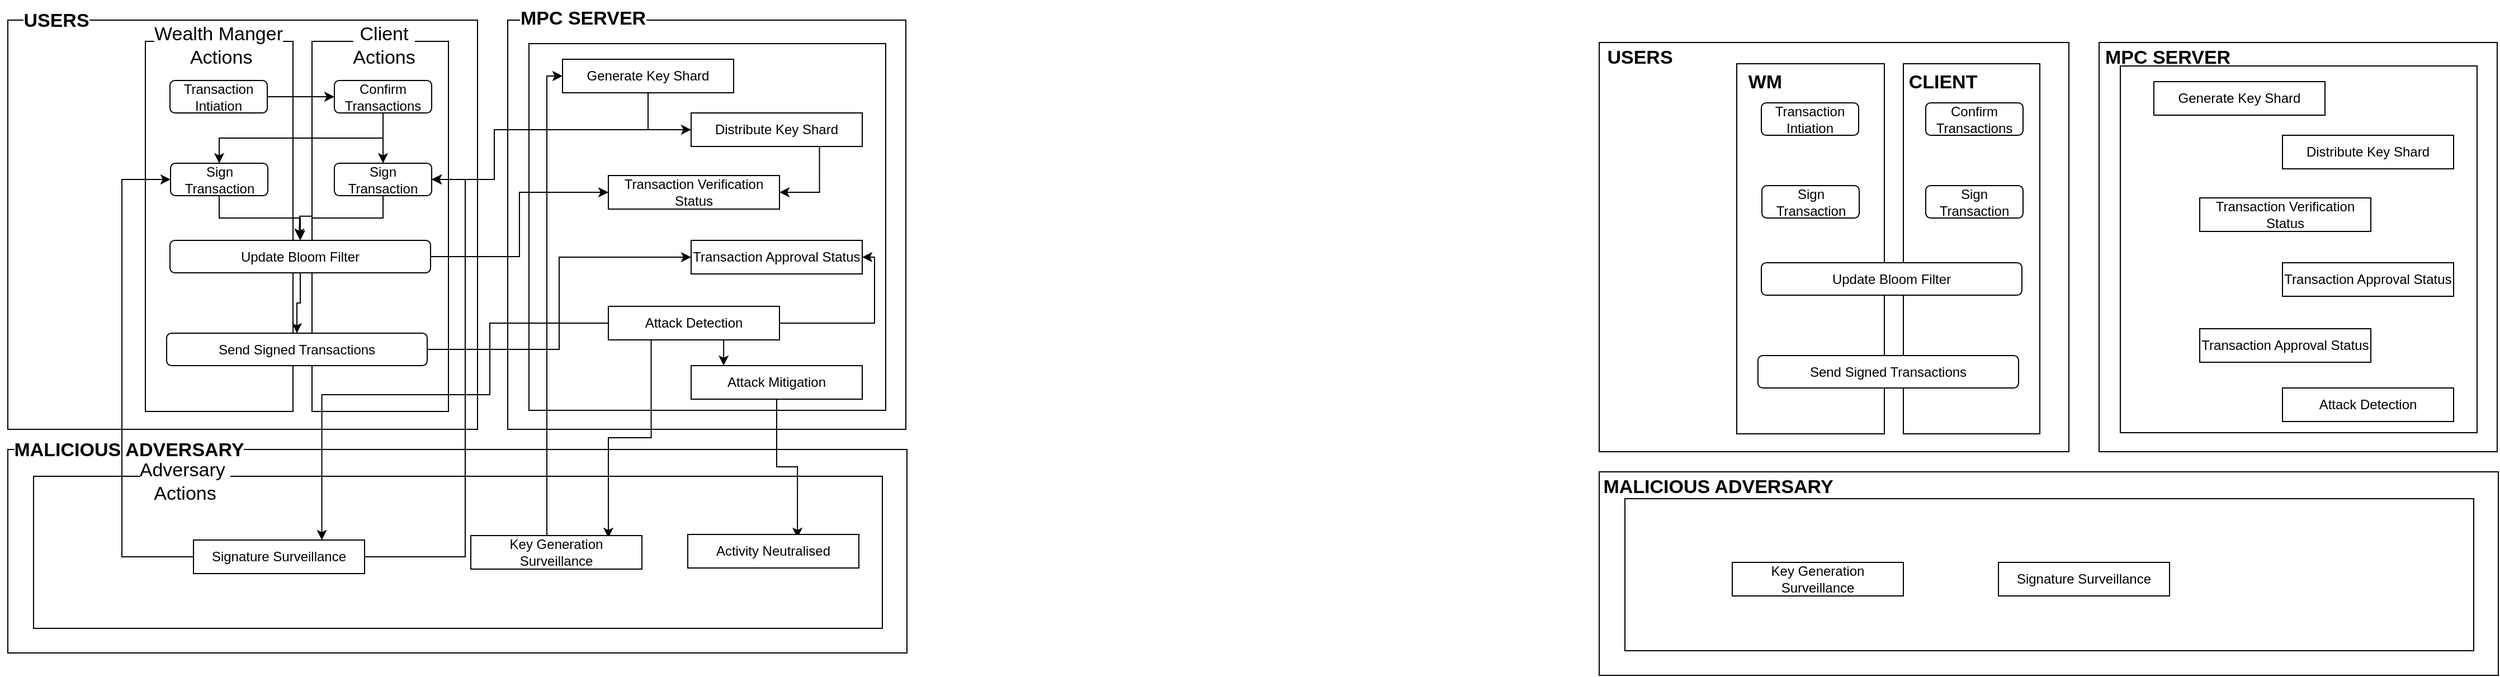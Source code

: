 <mxfile version="21.3.2" type="github">
  <diagram name="Page-1" id="0UwgXtNstOicyAh1NJOG">
    <mxGraphModel dx="1831" dy="611" grid="0" gridSize="10" guides="1" tooltips="1" connect="1" arrows="1" fold="1" page="1" pageScale="1" pageWidth="827" pageHeight="1169" math="0" shadow="0">
      <root>
        <mxCell id="0" />
        <mxCell id="1" parent="0" />
        <mxCell id="7obvNaGoDE4OtR6tgvwI-1" value="" style="rounded=0;whiteSpace=wrap;html=1;" vertex="1" parent="1">
          <mxGeometry x="3" y="105" width="420" height="366" as="geometry" />
        </mxCell>
        <mxCell id="7obvNaGoDE4OtR6tgvwI-2" value="" style="rounded=0;whiteSpace=wrap;html=1;" vertex="1" parent="1">
          <mxGeometry x="450" y="105" width="356" height="366" as="geometry" />
        </mxCell>
        <mxCell id="7obvNaGoDE4OtR6tgvwI-3" value="" style="rounded=0;whiteSpace=wrap;html=1;" vertex="1" parent="1">
          <mxGeometry x="126" y="124" width="132" height="331" as="geometry" />
        </mxCell>
        <mxCell id="7obvNaGoDE4OtR6tgvwI-4" value="" style="rounded=0;whiteSpace=wrap;html=1;" vertex="1" parent="1">
          <mxGeometry x="469" y="126" width="319" height="328" as="geometry" />
        </mxCell>
        <mxCell id="7obvNaGoDE4OtR6tgvwI-5" value="" style="rounded=0;whiteSpace=wrap;html=1;" vertex="1" parent="1">
          <mxGeometry x="3" y="489" width="804" height="182" as="geometry" />
        </mxCell>
        <mxCell id="7obvNaGoDE4OtR6tgvwI-6" value="Transaction&lt;br style=&quot;border-color: var(--border-color);&quot;&gt;Intiation" style="rounded=1;whiteSpace=wrap;html=1;" vertex="1" parent="1">
          <mxGeometry x="148" y="159" width="87" height="29" as="geometry" />
        </mxCell>
        <mxCell id="7obvNaGoDE4OtR6tgvwI-8" value="Transaction Approval Status" style="rounded=0;whiteSpace=wrap;html=1;" vertex="1" parent="1">
          <mxGeometry x="614" y="302" width="153" height="30" as="geometry" />
        </mxCell>
        <mxCell id="7obvNaGoDE4OtR6tgvwI-9" value="&lt;b style=&quot;font-size: 17px;&quot;&gt;USERS&lt;/b&gt;" style="text;html=1;align=center;verticalAlign=middle;resizable=0;points=[];autosize=1;strokeColor=none;fillColor=none;fontSize=17;labelBackgroundColor=default;" vertex="1" parent="1">
          <mxGeometry x="7" y="89" width="78" height="33" as="geometry" />
        </mxCell>
        <mxCell id="7obvNaGoDE4OtR6tgvwI-10" value="&lt;b style=&quot;font-size: 17px;&quot;&gt;MPC SERVER&lt;/b&gt;" style="text;html=1;align=center;verticalAlign=middle;resizable=0;points=[];autosize=1;strokeColor=none;fillColor=none;fontSize=17;labelBackgroundColor=#FFFFFF;" vertex="1" parent="1">
          <mxGeometry x="450" y="87" width="133" height="33" as="geometry" />
        </mxCell>
        <mxCell id="7obvNaGoDE4OtR6tgvwI-13" value="" style="rounded=0;whiteSpace=wrap;html=1;" vertex="1" parent="1">
          <mxGeometry x="275" y="124" width="122" height="331" as="geometry" />
        </mxCell>
        <mxCell id="7obvNaGoDE4OtR6tgvwI-11" value="&lt;b style=&quot;font-size: 17px;&quot;&gt;MALICIOUS ADVERSARY&lt;/b&gt;" style="text;html=1;align=center;verticalAlign=middle;resizable=0;points=[];autosize=1;strokeColor=none;fillColor=none;fontSize=17;labelBackgroundColor=default;" vertex="1" parent="1">
          <mxGeometry x="-4" y="473" width="229" height="33" as="geometry" />
        </mxCell>
        <mxCell id="7obvNaGoDE4OtR6tgvwI-12" value="" style="rounded=0;whiteSpace=wrap;html=1;" vertex="1" parent="1">
          <mxGeometry x="26" y="513" width="759" height="136" as="geometry" />
        </mxCell>
        <mxCell id="7obvNaGoDE4OtR6tgvwI-54" style="edgeStyle=orthogonalEdgeStyle;rounded=0;orthogonalLoop=1;jettySize=auto;html=1;exitX=0.5;exitY=1;exitDx=0;exitDy=0;entryX=0.5;entryY=0;entryDx=0;entryDy=0;" edge="1" parent="1" source="7obvNaGoDE4OtR6tgvwI-7" target="7obvNaGoDE4OtR6tgvwI-23">
          <mxGeometry relative="1" as="geometry" />
        </mxCell>
        <mxCell id="7obvNaGoDE4OtR6tgvwI-55" style="edgeStyle=orthogonalEdgeStyle;rounded=0;orthogonalLoop=1;jettySize=auto;html=1;exitX=0.5;exitY=1;exitDx=0;exitDy=0;entryX=0.5;entryY=0;entryDx=0;entryDy=0;" edge="1" parent="1" source="7obvNaGoDE4OtR6tgvwI-7" target="7obvNaGoDE4OtR6tgvwI-22">
          <mxGeometry relative="1" as="geometry" />
        </mxCell>
        <mxCell id="7obvNaGoDE4OtR6tgvwI-7" value="Confirm Transactions" style="rounded=1;whiteSpace=wrap;html=1;" vertex="1" parent="1">
          <mxGeometry x="295" y="159" width="87" height="29" as="geometry" />
        </mxCell>
        <mxCell id="7obvNaGoDE4OtR6tgvwI-56" style="edgeStyle=orthogonalEdgeStyle;rounded=0;orthogonalLoop=1;jettySize=auto;html=1;exitX=0.5;exitY=1;exitDx=0;exitDy=0;entryX=0;entryY=0.5;entryDx=0;entryDy=0;" edge="1" parent="1" source="7obvNaGoDE4OtR6tgvwI-16" target="7obvNaGoDE4OtR6tgvwI-17">
          <mxGeometry relative="1" as="geometry" />
        </mxCell>
        <mxCell id="7obvNaGoDE4OtR6tgvwI-16" value="Generate Key Shard" style="rounded=0;whiteSpace=wrap;html=1;" vertex="1" parent="1">
          <mxGeometry x="499" y="140" width="153" height="30" as="geometry" />
        </mxCell>
        <mxCell id="7obvNaGoDE4OtR6tgvwI-69" style="edgeStyle=orthogonalEdgeStyle;rounded=0;orthogonalLoop=1;jettySize=auto;html=1;exitX=0;exitY=0.5;exitDx=0;exitDy=0;entryX=1;entryY=0.5;entryDx=0;entryDy=0;" edge="1" parent="1" source="7obvNaGoDE4OtR6tgvwI-17" target="7obvNaGoDE4OtR6tgvwI-23">
          <mxGeometry relative="1" as="geometry">
            <Array as="points">
              <mxPoint x="438" y="203" />
              <mxPoint x="438" y="248" />
            </Array>
          </mxGeometry>
        </mxCell>
        <mxCell id="7obvNaGoDE4OtR6tgvwI-76" style="edgeStyle=orthogonalEdgeStyle;rounded=0;orthogonalLoop=1;jettySize=auto;html=1;exitX=0.75;exitY=1;exitDx=0;exitDy=0;entryX=1;entryY=0.5;entryDx=0;entryDy=0;" edge="1" parent="1" source="7obvNaGoDE4OtR6tgvwI-17" target="7obvNaGoDE4OtR6tgvwI-18">
          <mxGeometry relative="1" as="geometry" />
        </mxCell>
        <mxCell id="7obvNaGoDE4OtR6tgvwI-17" value="Distribute Key Shard" style="rounded=0;whiteSpace=wrap;html=1;" vertex="1" parent="1">
          <mxGeometry x="614" y="188" width="153" height="30" as="geometry" />
        </mxCell>
        <mxCell id="7obvNaGoDE4OtR6tgvwI-18" value="Transaction Verification Status" style="rounded=0;whiteSpace=wrap;html=1;" vertex="1" parent="1">
          <mxGeometry x="540" y="244" width="153" height="30" as="geometry" />
        </mxCell>
        <mxCell id="7obvNaGoDE4OtR6tgvwI-71" style="edgeStyle=orthogonalEdgeStyle;rounded=0;orthogonalLoop=1;jettySize=auto;html=1;exitX=0.25;exitY=1;exitDx=0;exitDy=0;entryX=0.804;entryY=0.067;entryDx=0;entryDy=0;entryPerimeter=0;" edge="1" parent="1" source="7obvNaGoDE4OtR6tgvwI-19" target="7obvNaGoDE4OtR6tgvwI-21">
          <mxGeometry relative="1" as="geometry" />
        </mxCell>
        <mxCell id="7obvNaGoDE4OtR6tgvwI-72" style="edgeStyle=orthogonalEdgeStyle;rounded=0;orthogonalLoop=1;jettySize=auto;html=1;exitX=0;exitY=0.5;exitDx=0;exitDy=0;entryX=0.75;entryY=0;entryDx=0;entryDy=0;" edge="1" parent="1" source="7obvNaGoDE4OtR6tgvwI-19" target="7obvNaGoDE4OtR6tgvwI-20">
          <mxGeometry relative="1" as="geometry">
            <Array as="points">
              <mxPoint x="434" y="376" />
              <mxPoint x="434" y="440" />
              <mxPoint x="284" y="440" />
            </Array>
          </mxGeometry>
        </mxCell>
        <mxCell id="7obvNaGoDE4OtR6tgvwI-73" style="edgeStyle=orthogonalEdgeStyle;rounded=0;orthogonalLoop=1;jettySize=auto;html=1;exitX=0.5;exitY=1;exitDx=0;exitDy=0;entryX=0.19;entryY=0;entryDx=0;entryDy=0;entryPerimeter=0;" edge="1" parent="1" source="7obvNaGoDE4OtR6tgvwI-19" target="7obvNaGoDE4OtR6tgvwI-26">
          <mxGeometry relative="1" as="geometry" />
        </mxCell>
        <mxCell id="7obvNaGoDE4OtR6tgvwI-79" style="edgeStyle=orthogonalEdgeStyle;rounded=0;orthogonalLoop=1;jettySize=auto;html=1;exitX=1;exitY=0.5;exitDx=0;exitDy=0;entryX=1;entryY=0.5;entryDx=0;entryDy=0;" edge="1" parent="1" source="7obvNaGoDE4OtR6tgvwI-19" target="7obvNaGoDE4OtR6tgvwI-8">
          <mxGeometry relative="1" as="geometry">
            <Array as="points">
              <mxPoint x="778" y="376" />
              <mxPoint x="778" y="317" />
            </Array>
          </mxGeometry>
        </mxCell>
        <mxCell id="7obvNaGoDE4OtR6tgvwI-19" value="Attack Detection" style="rounded=0;whiteSpace=wrap;html=1;" vertex="1" parent="1">
          <mxGeometry x="540" y="361" width="153" height="30" as="geometry" />
        </mxCell>
        <mxCell id="7obvNaGoDE4OtR6tgvwI-63" style="edgeStyle=orthogonalEdgeStyle;rounded=0;orthogonalLoop=1;jettySize=auto;html=1;exitX=1;exitY=0.5;exitDx=0;exitDy=0;entryX=1;entryY=0.5;entryDx=0;entryDy=0;" edge="1" parent="1" source="7obvNaGoDE4OtR6tgvwI-20" target="7obvNaGoDE4OtR6tgvwI-23">
          <mxGeometry relative="1" as="geometry">
            <Array as="points">
              <mxPoint x="412" y="585" />
              <mxPoint x="412" y="248" />
            </Array>
          </mxGeometry>
        </mxCell>
        <mxCell id="7obvNaGoDE4OtR6tgvwI-64" style="edgeStyle=orthogonalEdgeStyle;rounded=0;orthogonalLoop=1;jettySize=auto;html=1;exitX=0;exitY=0.5;exitDx=0;exitDy=0;entryX=0;entryY=0.5;entryDx=0;entryDy=0;" edge="1" parent="1" source="7obvNaGoDE4OtR6tgvwI-20" target="7obvNaGoDE4OtR6tgvwI-22">
          <mxGeometry relative="1" as="geometry">
            <Array as="points">
              <mxPoint x="105" y="585" />
              <mxPoint x="105" y="248" />
            </Array>
          </mxGeometry>
        </mxCell>
        <mxCell id="7obvNaGoDE4OtR6tgvwI-20" value="Signature Surveillance" style="rounded=0;whiteSpace=wrap;html=1;" vertex="1" parent="1">
          <mxGeometry x="169" y="570" width="153" height="30" as="geometry" />
        </mxCell>
        <mxCell id="7obvNaGoDE4OtR6tgvwI-62" style="edgeStyle=orthogonalEdgeStyle;rounded=0;orthogonalLoop=1;jettySize=auto;html=1;exitX=0.5;exitY=0;exitDx=0;exitDy=0;entryX=0;entryY=0.5;entryDx=0;entryDy=0;" edge="1" parent="1" source="7obvNaGoDE4OtR6tgvwI-21" target="7obvNaGoDE4OtR6tgvwI-16">
          <mxGeometry relative="1" as="geometry">
            <Array as="points">
              <mxPoint x="485" y="155" />
            </Array>
          </mxGeometry>
        </mxCell>
        <mxCell id="7obvNaGoDE4OtR6tgvwI-21" value="Key Generation Surveillance" style="rounded=0;whiteSpace=wrap;html=1;" vertex="1" parent="1">
          <mxGeometry x="417" y="566" width="153" height="30" as="geometry" />
        </mxCell>
        <mxCell id="7obvNaGoDE4OtR6tgvwI-59" style="edgeStyle=orthogonalEdgeStyle;rounded=0;orthogonalLoop=1;jettySize=auto;html=1;exitX=0.5;exitY=1;exitDx=0;exitDy=0;entryX=0.5;entryY=0;entryDx=0;entryDy=0;" edge="1" parent="1" source="7obvNaGoDE4OtR6tgvwI-22" target="7obvNaGoDE4OtR6tgvwI-24">
          <mxGeometry relative="1" as="geometry" />
        </mxCell>
        <mxCell id="7obvNaGoDE4OtR6tgvwI-22" value="Sign Transaction" style="rounded=1;whiteSpace=wrap;html=1;" vertex="1" parent="1">
          <mxGeometry x="148.5" y="233" width="87" height="29" as="geometry" />
        </mxCell>
        <mxCell id="7obvNaGoDE4OtR6tgvwI-61" style="edgeStyle=orthogonalEdgeStyle;rounded=0;orthogonalLoop=1;jettySize=auto;html=1;exitX=0.5;exitY=1;exitDx=0;exitDy=0;" edge="1" parent="1" source="7obvNaGoDE4OtR6tgvwI-23">
          <mxGeometry relative="1" as="geometry">
            <mxPoint x="263.477" y="300.425" as="targetPoint" />
          </mxGeometry>
        </mxCell>
        <mxCell id="7obvNaGoDE4OtR6tgvwI-23" value="Sign Transaction" style="rounded=1;whiteSpace=wrap;html=1;" vertex="1" parent="1">
          <mxGeometry x="295" y="233" width="87" height="29" as="geometry" />
        </mxCell>
        <mxCell id="7obvNaGoDE4OtR6tgvwI-68" style="edgeStyle=orthogonalEdgeStyle;rounded=0;orthogonalLoop=1;jettySize=auto;html=1;exitX=0.5;exitY=1;exitDx=0;exitDy=0;entryX=0.5;entryY=0;entryDx=0;entryDy=0;" edge="1" parent="1" source="7obvNaGoDE4OtR6tgvwI-24" target="7obvNaGoDE4OtR6tgvwI-25">
          <mxGeometry relative="1" as="geometry" />
        </mxCell>
        <mxCell id="7obvNaGoDE4OtR6tgvwI-70" style="edgeStyle=orthogonalEdgeStyle;rounded=0;orthogonalLoop=1;jettySize=auto;html=1;exitX=1;exitY=0.5;exitDx=0;exitDy=0;entryX=0;entryY=0.5;entryDx=0;entryDy=0;" edge="1" parent="1" source="7obvNaGoDE4OtR6tgvwI-24" target="7obvNaGoDE4OtR6tgvwI-18">
          <mxGeometry relative="1" as="geometry" />
        </mxCell>
        <mxCell id="7obvNaGoDE4OtR6tgvwI-24" value="Update Bloom Filter" style="rounded=1;whiteSpace=wrap;html=1;" vertex="1" parent="1">
          <mxGeometry x="148" y="302" width="233" height="29" as="geometry" />
        </mxCell>
        <mxCell id="7obvNaGoDE4OtR6tgvwI-78" style="edgeStyle=orthogonalEdgeStyle;rounded=0;orthogonalLoop=1;jettySize=auto;html=1;exitX=1;exitY=0.5;exitDx=0;exitDy=0;entryX=0;entryY=0.5;entryDx=0;entryDy=0;" edge="1" parent="1" source="7obvNaGoDE4OtR6tgvwI-25" target="7obvNaGoDE4OtR6tgvwI-8">
          <mxGeometry relative="1" as="geometry" />
        </mxCell>
        <mxCell id="7obvNaGoDE4OtR6tgvwI-25" value="Send Signed Transactions" style="rounded=1;whiteSpace=wrap;html=1;" vertex="1" parent="1">
          <mxGeometry x="145" y="385" width="233" height="29" as="geometry" />
        </mxCell>
        <mxCell id="7obvNaGoDE4OtR6tgvwI-75" style="edgeStyle=orthogonalEdgeStyle;rounded=0;orthogonalLoop=1;jettySize=auto;html=1;exitX=0.5;exitY=1;exitDx=0;exitDy=0;entryX=0.641;entryY=0.1;entryDx=0;entryDy=0;entryPerimeter=0;" edge="1" parent="1" source="7obvNaGoDE4OtR6tgvwI-26" target="7obvNaGoDE4OtR6tgvwI-74">
          <mxGeometry relative="1" as="geometry" />
        </mxCell>
        <mxCell id="7obvNaGoDE4OtR6tgvwI-26" value="Attack Mitigation" style="rounded=0;whiteSpace=wrap;html=1;" vertex="1" parent="1">
          <mxGeometry x="614" y="414" width="153" height="30" as="geometry" />
        </mxCell>
        <mxCell id="7obvNaGoDE4OtR6tgvwI-27" value="" style="rounded=0;whiteSpace=wrap;html=1;" vertex="1" parent="1">
          <mxGeometry x="1426" y="125" width="420" height="366" as="geometry" />
        </mxCell>
        <mxCell id="7obvNaGoDE4OtR6tgvwI-28" value="" style="rounded=0;whiteSpace=wrap;html=1;" vertex="1" parent="1">
          <mxGeometry x="1873" y="125" width="356" height="366" as="geometry" />
        </mxCell>
        <mxCell id="7obvNaGoDE4OtR6tgvwI-29" value="" style="rounded=0;whiteSpace=wrap;html=1;" vertex="1" parent="1">
          <mxGeometry x="1549" y="144" width="132" height="331" as="geometry" />
        </mxCell>
        <mxCell id="7obvNaGoDE4OtR6tgvwI-30" value="" style="rounded=0;whiteSpace=wrap;html=1;" vertex="1" parent="1">
          <mxGeometry x="1892" y="146" width="319" height="328" as="geometry" />
        </mxCell>
        <mxCell id="7obvNaGoDE4OtR6tgvwI-31" value="" style="rounded=0;whiteSpace=wrap;html=1;" vertex="1" parent="1">
          <mxGeometry x="1426" y="509" width="804" height="182" as="geometry" />
        </mxCell>
        <mxCell id="7obvNaGoDE4OtR6tgvwI-32" value="Transaction&lt;br style=&quot;border-color: var(--border-color);&quot;&gt;Intiation" style="rounded=1;whiteSpace=wrap;html=1;" vertex="1" parent="1">
          <mxGeometry x="1571" y="179" width="87" height="29" as="geometry" />
        </mxCell>
        <mxCell id="7obvNaGoDE4OtR6tgvwI-33" value="Transaction Approval Status" style="rounded=0;whiteSpace=wrap;html=1;" vertex="1" parent="1">
          <mxGeometry x="2037" y="322" width="153" height="30" as="geometry" />
        </mxCell>
        <mxCell id="7obvNaGoDE4OtR6tgvwI-34" value="&lt;b style=&quot;font-size: 17px;&quot;&gt;USERS&lt;/b&gt;" style="text;html=1;align=center;verticalAlign=middle;resizable=0;points=[];autosize=1;strokeColor=none;fillColor=none;fontSize=17;" vertex="1" parent="1">
          <mxGeometry x="1423" y="122" width="78" height="33" as="geometry" />
        </mxCell>
        <mxCell id="7obvNaGoDE4OtR6tgvwI-35" value="&lt;b style=&quot;font-size: 17px;&quot;&gt;MPC SERVER&lt;/b&gt;" style="text;html=1;align=center;verticalAlign=middle;resizable=0;points=[];autosize=1;strokeColor=none;fillColor=none;fontSize=17;" vertex="1" parent="1">
          <mxGeometry x="1867" y="122" width="133" height="33" as="geometry" />
        </mxCell>
        <mxCell id="7obvNaGoDE4OtR6tgvwI-36" value="" style="rounded=0;whiteSpace=wrap;html=1;" vertex="1" parent="1">
          <mxGeometry x="1698" y="144" width="122" height="331" as="geometry" />
        </mxCell>
        <mxCell id="7obvNaGoDE4OtR6tgvwI-37" value="&lt;b style=&quot;font-size: 17px;&quot;&gt;MALICIOUS ADVERSARY&lt;/b&gt;" style="text;html=1;align=center;verticalAlign=middle;resizable=0;points=[];autosize=1;strokeColor=none;fillColor=none;fontSize=17;" vertex="1" parent="1">
          <mxGeometry x="1417" y="506" width="229" height="33" as="geometry" />
        </mxCell>
        <mxCell id="7obvNaGoDE4OtR6tgvwI-38" value="" style="rounded=0;whiteSpace=wrap;html=1;" vertex="1" parent="1">
          <mxGeometry x="1449" y="533" width="759" height="136" as="geometry" />
        </mxCell>
        <mxCell id="7obvNaGoDE4OtR6tgvwI-39" value="Confirm Transactions" style="rounded=1;whiteSpace=wrap;html=1;" vertex="1" parent="1">
          <mxGeometry x="1718" y="179" width="87" height="29" as="geometry" />
        </mxCell>
        <mxCell id="7obvNaGoDE4OtR6tgvwI-40" value="&lt;b style=&quot;font-size: 17px;&quot;&gt;WM&lt;/b&gt;" style="text;html=1;align=center;verticalAlign=middle;resizable=0;points=[];autosize=1;strokeColor=none;fillColor=none;fontSize=17;" vertex="1" parent="1">
          <mxGeometry x="1549" y="144" width="49" height="33" as="geometry" />
        </mxCell>
        <mxCell id="7obvNaGoDE4OtR6tgvwI-41" value="&lt;b style=&quot;font-size: 17px;&quot;&gt;CLIENT&lt;/b&gt;" style="text;html=1;align=center;verticalAlign=middle;resizable=0;points=[];autosize=1;strokeColor=none;fillColor=none;fontSize=17;" vertex="1" parent="1">
          <mxGeometry x="1692" y="144" width="81" height="33" as="geometry" />
        </mxCell>
        <mxCell id="7obvNaGoDE4OtR6tgvwI-42" value="Generate Key Shard" style="rounded=0;whiteSpace=wrap;html=1;" vertex="1" parent="1">
          <mxGeometry x="1922" y="160" width="153" height="30" as="geometry" />
        </mxCell>
        <mxCell id="7obvNaGoDE4OtR6tgvwI-43" value="Distribute Key Shard" style="rounded=0;whiteSpace=wrap;html=1;" vertex="1" parent="1">
          <mxGeometry x="2037" y="208" width="153" height="30" as="geometry" />
        </mxCell>
        <mxCell id="7obvNaGoDE4OtR6tgvwI-44" value="Transaction Verification Status" style="rounded=0;whiteSpace=wrap;html=1;" vertex="1" parent="1">
          <mxGeometry x="1963" y="264" width="153" height="30" as="geometry" />
        </mxCell>
        <mxCell id="7obvNaGoDE4OtR6tgvwI-45" value="Transaction Approval Status" style="rounded=0;whiteSpace=wrap;html=1;" vertex="1" parent="1">
          <mxGeometry x="1963" y="381" width="153" height="30" as="geometry" />
        </mxCell>
        <mxCell id="7obvNaGoDE4OtR6tgvwI-46" value="Key Generation Surveillance" style="rounded=0;whiteSpace=wrap;html=1;" vertex="1" parent="1">
          <mxGeometry x="1545" y="590" width="153" height="30" as="geometry" />
        </mxCell>
        <mxCell id="7obvNaGoDE4OtR6tgvwI-47" value="Signature Surveillance" style="rounded=0;whiteSpace=wrap;html=1;" vertex="1" parent="1">
          <mxGeometry x="1783" y="590" width="153" height="30" as="geometry" />
        </mxCell>
        <mxCell id="7obvNaGoDE4OtR6tgvwI-48" value="Sign Transaction" style="rounded=1;whiteSpace=wrap;html=1;" vertex="1" parent="1">
          <mxGeometry x="1571.5" y="253" width="87" height="29" as="geometry" />
        </mxCell>
        <mxCell id="7obvNaGoDE4OtR6tgvwI-49" value="Sign Transaction" style="rounded=1;whiteSpace=wrap;html=1;" vertex="1" parent="1">
          <mxGeometry x="1718" y="253" width="87" height="29" as="geometry" />
        </mxCell>
        <mxCell id="7obvNaGoDE4OtR6tgvwI-50" value="Update Bloom Filter" style="rounded=1;whiteSpace=wrap;html=1;" vertex="1" parent="1">
          <mxGeometry x="1571" y="322" width="233" height="29" as="geometry" />
        </mxCell>
        <mxCell id="7obvNaGoDE4OtR6tgvwI-51" value="Send Signed Transactions" style="rounded=1;whiteSpace=wrap;html=1;" vertex="1" parent="1">
          <mxGeometry x="1568" y="405" width="233" height="29" as="geometry" />
        </mxCell>
        <mxCell id="7obvNaGoDE4OtR6tgvwI-52" value="Attack Detection" style="rounded=0;whiteSpace=wrap;html=1;" vertex="1" parent="1">
          <mxGeometry x="2037" y="434" width="153" height="30" as="geometry" />
        </mxCell>
        <mxCell id="7obvNaGoDE4OtR6tgvwI-74" value="Activity Neutralised" style="rounded=0;whiteSpace=wrap;html=1;" vertex="1" parent="1">
          <mxGeometry x="611" y="565" width="153" height="30" as="geometry" />
        </mxCell>
        <mxCell id="7obvNaGoDE4OtR6tgvwI-80" style="edgeStyle=orthogonalEdgeStyle;rounded=0;orthogonalLoop=1;jettySize=auto;html=1;exitX=1;exitY=0.5;exitDx=0;exitDy=0;entryX=0;entryY=0.5;entryDx=0;entryDy=0;" edge="1" parent="1" source="7obvNaGoDE4OtR6tgvwI-6" target="7obvNaGoDE4OtR6tgvwI-7">
          <mxGeometry relative="1" as="geometry" />
        </mxCell>
        <mxCell id="7obvNaGoDE4OtR6tgvwI-81" value="&lt;span style=&quot;font-size: 17px;&quot;&gt;Client &lt;br&gt;Actions&lt;/span&gt;" style="text;html=1;align=center;verticalAlign=middle;resizable=0;points=[];autosize=1;strokeColor=none;fillColor=none;fontSize=17;labelBackgroundColor=default;" vertex="1" parent="1">
          <mxGeometry x="301" y="101" width="75" height="54" as="geometry" />
        </mxCell>
        <mxCell id="7obvNaGoDE4OtR6tgvwI-82" value="&lt;span style=&quot;font-size: 17px;&quot;&gt;Wealth Manger&lt;br&gt;&amp;nbsp;Actions&lt;/span&gt;" style="text;html=1;align=center;verticalAlign=middle;resizable=0;points=[];autosize=1;strokeColor=none;fillColor=none;fontSize=17;labelBackgroundColor=default;" vertex="1" parent="1">
          <mxGeometry x="123" y="101" width="135" height="54" as="geometry" />
        </mxCell>
        <mxCell id="7obvNaGoDE4OtR6tgvwI-83" value="&lt;span style=&quot;font-size: 17px;&quot;&gt;Adversary&amp;nbsp;&lt;br&gt;Actions&lt;/span&gt;" style="text;html=1;align=center;verticalAlign=middle;resizable=0;points=[];autosize=1;strokeColor=none;fillColor=none;fontSize=17;labelBackgroundColor=default;" vertex="1" parent="1">
          <mxGeometry x="110" y="491" width="101" height="54" as="geometry" />
        </mxCell>
      </root>
    </mxGraphModel>
  </diagram>
</mxfile>
